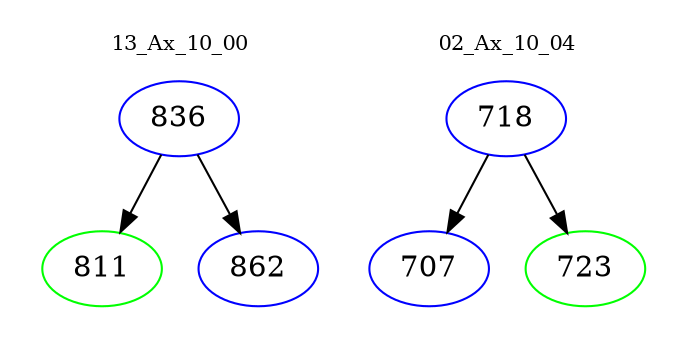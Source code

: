 digraph{
subgraph cluster_0 {
color = white
label = "13_Ax_10_00";
fontsize=10;
T0_836 [label="836", color="blue"]
T0_836 -> T0_811 [color="black"]
T0_811 [label="811", color="green"]
T0_836 -> T0_862 [color="black"]
T0_862 [label="862", color="blue"]
}
subgraph cluster_1 {
color = white
label = "02_Ax_10_04";
fontsize=10;
T1_718 [label="718", color="blue"]
T1_718 -> T1_707 [color="black"]
T1_707 [label="707", color="blue"]
T1_718 -> T1_723 [color="black"]
T1_723 [label="723", color="green"]
}
}
